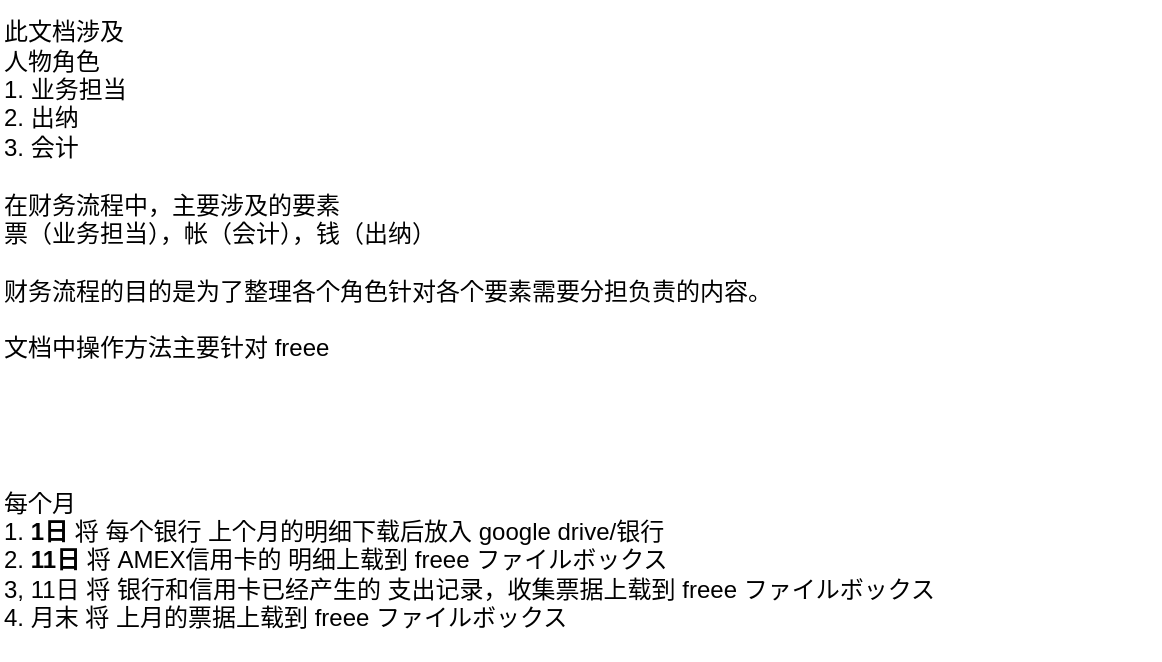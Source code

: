 <mxfile version="16.5.3" type="github" pages="4">
  <diagram id="hP3LC-2rhvLcPAh9pIMI" name="封面">
    <mxGraphModel dx="798" dy="604" grid="1" gridSize="10" guides="1" tooltips="1" connect="1" arrows="1" fold="1" page="1" pageScale="1" pageWidth="827" pageHeight="1169" math="0" shadow="0">
      <root>
        <mxCell id="PdMEse2JsF46Ky_xkHzt-0" />
        <mxCell id="PdMEse2JsF46Ky_xkHzt-1" parent="PdMEse2JsF46Ky_xkHzt-0" />
        <mxCell id="7rGN4jT3LdEOYtj0dIs0-0" value="此文档涉及&lt;br&gt;人物角色&lt;br&gt;1. 业务担当&lt;br&gt;2. 出纳&lt;br&gt;3. 会计&lt;br&gt;&lt;br&gt;在财务流程中，主要涉及的要素&lt;br&gt;票（业务担当），帐（会计），钱（出纳）&lt;br&gt;&lt;br&gt;财务流程的目的是为了整理各个角色针对各个要素需要分担负责的内容。&lt;br&gt;&lt;br&gt;文档中操作方法主要针对 freee" style="text;html=1;strokeColor=none;fillColor=none;align=left;verticalAlign=middle;whiteSpace=wrap;rounded=0;" parent="PdMEse2JsF46Ky_xkHzt-1" vertex="1">
          <mxGeometry x="120" y="170" width="490" height="190" as="geometry" />
        </mxCell>
        <mxCell id="f7Flo-iBX4hWTuaSyyRk-0" value="每个月&lt;br&gt;1. &lt;b&gt;1日&lt;/b&gt; 将 每个银行 上个月的明细下载后放入 google drive/银行&lt;br&gt;2. &lt;b&gt;11日 &lt;/b&gt;将 AMEX信用卡的 明细上载到 freee ファイルボックス&lt;br&gt;3, 11日 将 银行和信用卡已经产生的 支出记录，收集票据上载到 freee ファイルボックス&lt;br&gt;4. 月末 将 上月的票据上载到 freee ファイルボックス" style="text;html=1;strokeColor=none;fillColor=none;align=left;verticalAlign=middle;whiteSpace=wrap;rounded=0;" parent="PdMEse2JsF46Ky_xkHzt-1" vertex="1">
          <mxGeometry x="120" y="400" width="580" height="100" as="geometry" />
        </mxCell>
      </root>
    </mxGraphModel>
  </diagram>
  <diagram name="收款" id="74e2e168-ea6b-b213-b513-2b3c1d86103e">
    <mxGraphModel dx="798" dy="604" grid="1" gridSize="10" guides="1" tooltips="1" connect="1" arrows="1" fold="1" page="1" pageScale="1" pageWidth="1100" pageHeight="850" background="none" math="0" shadow="0">
      <root>
        <mxCell id="0" />
        <mxCell id="1" parent="0" />
        <mxCell id="VJM_Q92yg44bH_gRQ9JA-1" value="业务担当" style="swimlane;" parent="1" vertex="1">
          <mxGeometry x="50" y="110" width="420" height="620" as="geometry" />
        </mxCell>
        <mxCell id="ZBDzv8es6TVhq5sRqvrg-1" value="发行 请求书" style="rounded=1;whiteSpace=wrap;html=1;" parent="VJM_Q92yg44bH_gRQ9JA-1" vertex="1">
          <mxGeometry x="40" y="110" width="120" height="40" as="geometry" />
        </mxCell>
        <mxCell id="ZBDzv8es6TVhq5sRqvrg-3" style="edgeStyle=orthogonalEdgeStyle;rounded=0;orthogonalLoop=1;jettySize=auto;html=1;exitX=0.5;exitY=1;exitDx=0;exitDy=0;entryX=0.5;entryY=0;entryDx=0;entryDy=0;" parent="VJM_Q92yg44bH_gRQ9JA-1" source="ZBDzv8es6TVhq5sRqvrg-2" target="ZBDzv8es6TVhq5sRqvrg-1" edge="1">
          <mxGeometry relative="1" as="geometry" />
        </mxCell>
        <mxCell id="ZBDzv8es6TVhq5sRqvrg-2" value="" style="ellipse;whiteSpace=wrap;html=1;aspect=fixed;" parent="VJM_Q92yg44bH_gRQ9JA-1" vertex="1">
          <mxGeometry x="85" y="40" width="30" height="30" as="geometry" />
        </mxCell>
        <mxCell id="4wHwnUmT3Ndf71GFjB0Y-2" style="edgeStyle=orthogonalEdgeStyle;rounded=0;orthogonalLoop=1;jettySize=auto;html=1;exitX=1;exitY=0.75;exitDx=0;exitDy=0;entryX=0.5;entryY=0;entryDx=0;entryDy=0;dashed=1;" parent="VJM_Q92yg44bH_gRQ9JA-1" source="ZBDzv8es6TVhq5sRqvrg-4" target="ZBDzv8es6TVhq5sRqvrg-5" edge="1">
          <mxGeometry relative="1" as="geometry" />
        </mxCell>
        <mxCell id="ZBDzv8es6TVhq5sRqvrg-4" value="等待 freee 抓取到入金记录" style="shape=document;whiteSpace=wrap;html=1;boundedLbl=1;" parent="VJM_Q92yg44bH_gRQ9JA-1" vertex="1">
          <mxGeometry x="40" y="180" width="120" height="80" as="geometry" />
        </mxCell>
        <mxCell id="4wHwnUmT3Ndf71GFjB0Y-4" style="edgeStyle=orthogonalEdgeStyle;rounded=0;orthogonalLoop=1;jettySize=auto;html=1;exitX=0.5;exitY=1;exitDx=0;exitDy=0;entryX=0.5;entryY=0;entryDx=0;entryDy=0;" parent="VJM_Q92yg44bH_gRQ9JA-1" source="ZBDzv8es6TVhq5sRqvrg-5" target="4wHwnUmT3Ndf71GFjB0Y-3" edge="1">
          <mxGeometry relative="1" as="geometry" />
        </mxCell>
        <mxCell id="ZBDzv8es6TVhq5sRqvrg-5" value="freee抓取到入金记录" style="rounded=1;whiteSpace=wrap;html=1;" parent="VJM_Q92yg44bH_gRQ9JA-1" vertex="1">
          <mxGeometry x="25" y="315" width="150" height="50" as="geometry" />
        </mxCell>
        <mxCell id="4wHwnUmT3Ndf71GFjB0Y-3" value="根据 &lt;b&gt;入金记录&lt;/b&gt; 和 &lt;b&gt;请求书&lt;/b&gt; 生成 &lt;b&gt;取引記録&lt;/b&gt;" style="rounded=1;whiteSpace=wrap;html=1;" parent="VJM_Q92yg44bH_gRQ9JA-1" vertex="1">
          <mxGeometry x="15" y="400" width="170" height="60" as="geometry" />
        </mxCell>
        <mxCell id="4wHwnUmT3Ndf71GFjB0Y-5" value="需要 确认 请求书的&lt;br&gt;1.支付期限&lt;br&gt;2.备考中【由对方支付 手数料】" style="shape=callout;whiteSpace=wrap;html=1;perimeter=calloutPerimeter;position2=0;fillColor=#fff2cc;strokeColor=#d6b656;size=30;position=0.16;align=left;" parent="VJM_Q92yg44bH_gRQ9JA-1" vertex="1">
          <mxGeometry x="160" y="30" width="190" height="90" as="geometry" />
        </mxCell>
        <mxCell id="4wHwnUmT3Ndf71GFjB0Y-6" value="1. 确认 口座信息正确&lt;br&gt;2. 确认 科目 正确&lt;br&gt;3. 确认 备考中计入详细的项目，花费用途类信息" style="shape=callout;whiteSpace=wrap;html=1;perimeter=calloutPerimeter;size=40;position=0.08;position2=0;fillColor=#fff2cc;strokeColor=#d6b656;align=left;" parent="VJM_Q92yg44bH_gRQ9JA-1" vertex="1">
          <mxGeometry x="190" y="320" width="230" height="110" as="geometry" />
        </mxCell>
        <mxCell id="VJM_Q92yg44bH_gRQ9JA-2" value="出纳" style="swimlane;" parent="1" vertex="1">
          <mxGeometry x="470" y="110" width="200" height="620" as="geometry" />
        </mxCell>
        <mxCell id="VJM_Q92yg44bH_gRQ9JA-5" value="会计" style="swimlane;" parent="1" vertex="1">
          <mxGeometry x="670" y="110" width="280" height="620" as="geometry" />
        </mxCell>
        <mxCell id="4wHwnUmT3Ndf71GFjB0Y-8" value="确认后 打 确认tag" style="rounded=1;whiteSpace=wrap;html=1;" parent="VJM_Q92yg44bH_gRQ9JA-5" vertex="1">
          <mxGeometry x="50" y="520" width="170" height="60" as="geometry" />
        </mxCell>
        <mxCell id="4wHwnUmT3Ndf71GFjB0Y-9" style="edgeStyle=orthogonalEdgeStyle;rounded=0;orthogonalLoop=1;jettySize=auto;html=1;exitX=0.5;exitY=1;exitDx=0;exitDy=0;entryX=0.5;entryY=0;entryDx=0;entryDy=0;" parent="1" source="4wHwnUmT3Ndf71GFjB0Y-3" target="4wHwnUmT3Ndf71GFjB0Y-8" edge="1">
          <mxGeometry relative="1" as="geometry" />
        </mxCell>
      </root>
    </mxGraphModel>
  </diagram>
  <diagram id="cE1Wlm5ofdMPgio7Bnxj" name="付款-请求书">
    <mxGraphModel dx="798" dy="604" grid="1" gridSize="10" guides="1" tooltips="1" connect="1" arrows="1" fold="1" page="1" pageScale="1" pageWidth="827" pageHeight="1169" math="0" shadow="0">
      <root>
        <mxCell id="lhXzS-GeDIaGtKJ_q96J-0" />
        <mxCell id="lhXzS-GeDIaGtKJ_q96J-1" parent="lhXzS-GeDIaGtKJ_q96J-0" />
        <mxCell id="scV5NQsn65mwujqe_w0i-0" value="业务担当" style="swimlane;" parent="lhXzS-GeDIaGtKJ_q96J-1" vertex="1">
          <mxGeometry x="60" y="110" width="350" height="440" as="geometry" />
        </mxCell>
        <mxCell id="f_RGRdm7YDmim6mDSlt3-6" style="edgeStyle=orthogonalEdgeStyle;rounded=0;orthogonalLoop=1;jettySize=auto;html=1;exitX=0.5;exitY=1;exitDx=0;exitDy=0;entryX=0.5;entryY=0;entryDx=0;entryDy=0;" parent="scV5NQsn65mwujqe_w0i-0" source="f_RGRdm7YDmim6mDSlt3-0" target="f_RGRdm7YDmim6mDSlt3-1" edge="1">
          <mxGeometry relative="1" as="geometry" />
        </mxCell>
        <mxCell id="f_RGRdm7YDmim6mDSlt3-0" value="收到请求书" style="rounded=1;whiteSpace=wrap;html=1;" parent="scV5NQsn65mwujqe_w0i-0" vertex="1">
          <mxGeometry x="40" y="50" width="120" height="40" as="geometry" />
        </mxCell>
        <mxCell id="f_RGRdm7YDmim6mDSlt3-7" style="edgeStyle=orthogonalEdgeStyle;rounded=0;orthogonalLoop=1;jettySize=auto;html=1;exitX=0.5;exitY=1;exitDx=0;exitDy=0;entryX=0.5;entryY=0;entryDx=0;entryDy=0;" parent="scV5NQsn65mwujqe_w0i-0" source="f_RGRdm7YDmim6mDSlt3-1" target="f_RGRdm7YDmim6mDSlt3-4" edge="1">
          <mxGeometry relative="1" as="geometry" />
        </mxCell>
        <mxCell id="f_RGRdm7YDmim6mDSlt3-1" value="上传至 &lt;b&gt;freee ファイルボックス&lt;/b&gt;" style="rounded=1;whiteSpace=wrap;html=1;" parent="scV5NQsn65mwujqe_w0i-0" vertex="1">
          <mxGeometry x="40" y="130" width="120" height="50" as="geometry" />
        </mxCell>
        <mxCell id="f_RGRdm7YDmim6mDSlt3-4" value="在 &lt;b&gt;ファイルボックス → コメント&lt;/b&gt; 中发送通知" style="rounded=1;whiteSpace=wrap;html=1;" parent="scV5NQsn65mwujqe_w0i-0" vertex="1">
          <mxGeometry x="30" y="210" width="140" height="60" as="geometry" />
        </mxCell>
        <mxCell id="TIFyWsb9pRrh5VltVeZ2-4" value="コメント&amp;nbsp;中需要包括&lt;br&gt;1. 支付期限&lt;br&gt;2. 支付内容解释，项目信息" style="shape=callout;whiteSpace=wrap;html=1;perimeter=calloutPerimeter;size=30;position=0.08;position2=0;align=left;fillColor=#fff2cc;strokeColor=#d6b656;" parent="scV5NQsn65mwujqe_w0i-0" vertex="1">
          <mxGeometry x="180" y="160" width="160" height="90" as="geometry" />
        </mxCell>
        <mxCell id="scV5NQsn65mwujqe_w0i-1" value="出纳" style="swimlane;" parent="lhXzS-GeDIaGtKJ_q96J-1" vertex="1">
          <mxGeometry x="410" y="110" width="200" height="440" as="geometry" />
        </mxCell>
        <mxCell id="f_RGRdm7YDmim6mDSlt3-3" value="根据　&lt;b&gt;ファイルボックス&lt;/b&gt; 和 &lt;b&gt;出金记录&lt;/b&gt; 生成 &lt;b&gt;取引記録&lt;/b&gt;" style="rounded=1;whiteSpace=wrap;html=1;" parent="scV5NQsn65mwujqe_w0i-1" vertex="1">
          <mxGeometry x="15" y="250" width="170" height="60" as="geometry" />
        </mxCell>
        <mxCell id="TIFyWsb9pRrh5VltVeZ2-1" style="edgeStyle=orthogonalEdgeStyle;rounded=0;orthogonalLoop=1;jettySize=auto;html=1;exitX=0.5;exitY=1;exitDx=0;exitDy=0;entryX=0.5;entryY=0;entryDx=0;entryDy=0;dashed=1;" parent="scV5NQsn65mwujqe_w0i-1" source="f_RGRdm7YDmim6mDSlt3-5" target="f_RGRdm7YDmim6mDSlt3-2" edge="1">
          <mxGeometry relative="1" as="geometry" />
        </mxCell>
        <mxCell id="f_RGRdm7YDmim6mDSlt3-5" value="收到 付款通知" style="rounded=1;whiteSpace=wrap;html=1;" parent="scV5NQsn65mwujqe_w0i-1" vertex="1">
          <mxGeometry x="40" y="70" width="120" height="40" as="geometry" />
        </mxCell>
        <mxCell id="TIFyWsb9pRrh5VltVeZ2-2" style="edgeStyle=orthogonalEdgeStyle;rounded=0;orthogonalLoop=1;jettySize=auto;html=1;exitX=0.5;exitY=1;exitDx=0;exitDy=0;entryX=0.5;entryY=0;entryDx=0;entryDy=0;dashed=1;" parent="scV5NQsn65mwujqe_w0i-1" source="f_RGRdm7YDmim6mDSlt3-2" target="f_RGRdm7YDmim6mDSlt3-3" edge="1">
          <mxGeometry relative="1" as="geometry" />
        </mxCell>
        <mxCell id="f_RGRdm7YDmim6mDSlt3-2" value="网银执行付款" style="rounded=1;whiteSpace=wrap;html=1;" parent="scV5NQsn65mwujqe_w0i-1" vertex="1">
          <mxGeometry x="40" y="160" width="120" height="40" as="geometry" />
        </mxCell>
        <mxCell id="scV5NQsn65mwujqe_w0i-2" value="会计" style="swimlane;" parent="lhXzS-GeDIaGtKJ_q96J-1" vertex="1">
          <mxGeometry x="610" y="110" width="200" height="440" as="geometry" />
        </mxCell>
        <mxCell id="FObcxtqkjX_joYUubTzN-0" value="确认后 打 确认tag" style="rounded=1;whiteSpace=wrap;html=1;" parent="scV5NQsn65mwujqe_w0i-2" vertex="1">
          <mxGeometry x="15" y="370" width="170" height="60" as="geometry" />
        </mxCell>
        <mxCell id="zfqEK8mXETFwj2HwNNKU-0" style="edgeStyle=orthogonalEdgeStyle;rounded=0;orthogonalLoop=1;jettySize=auto;html=1;exitX=0.5;exitY=1;exitDx=0;exitDy=0;entryX=0.5;entryY=0;entryDx=0;entryDy=0;dashed=1;" parent="lhXzS-GeDIaGtKJ_q96J-1" source="f_RGRdm7YDmim6mDSlt3-4" target="f_RGRdm7YDmim6mDSlt3-5" edge="1">
          <mxGeometry relative="1" as="geometry" />
        </mxCell>
        <mxCell id="FObcxtqkjX_joYUubTzN-1" style="edgeStyle=orthogonalEdgeStyle;rounded=0;orthogonalLoop=1;jettySize=auto;html=1;exitX=0.5;exitY=1;exitDx=0;exitDy=0;entryX=0.5;entryY=0;entryDx=0;entryDy=0;dashed=1;" parent="lhXzS-GeDIaGtKJ_q96J-1" source="f_RGRdm7YDmim6mDSlt3-3" target="FObcxtqkjX_joYUubTzN-0" edge="1">
          <mxGeometry relative="1" as="geometry" />
        </mxCell>
      </root>
    </mxGraphModel>
  </diagram>
  <diagram id="-wVmNRxXz1zxM62I7D7n" name="付款-公司信用卡">
    <mxGraphModel dx="760" dy="604" grid="1" gridSize="10" guides="1" tooltips="1" connect="1" arrows="1" fold="1" page="1" pageScale="1" pageWidth="827" pageHeight="1169" math="0" shadow="0">
      <root>
        <mxCell id="PMSKEqaPQ_SmTEYjm-Jw-0" />
        <mxCell id="PMSKEqaPQ_SmTEYjm-Jw-1" parent="PMSKEqaPQ_SmTEYjm-Jw-0" />
        <mxCell id="AxMvmheuBIAll3w_Sc74-0" value="业务担当" style="swimlane;" parent="PMSKEqaPQ_SmTEYjm-Jw-1" vertex="1">
          <mxGeometry x="40" y="40" width="290" height="580" as="geometry" />
        </mxCell>
        <mxCell id="1JOc8JL39mY7HAKZ5VcR-2" style="edgeStyle=orthogonalEdgeStyle;rounded=0;orthogonalLoop=1;jettySize=auto;html=1;exitX=0.5;exitY=1;exitDx=0;exitDy=0;entryX=0.5;entryY=0;entryDx=0;entryDy=0;" parent="AxMvmheuBIAll3w_Sc74-0" source="1JOc8JL39mY7HAKZ5VcR-0" target="1JOc8JL39mY7HAKZ5VcR-1" edge="1">
          <mxGeometry relative="1" as="geometry" />
        </mxCell>
        <mxCell id="1JOc8JL39mY7HAKZ5VcR-0" value="&lt;b&gt;每月10日&lt;/b&gt;&lt;br&gt;JL 将&lt;b&gt; AMEX 的上月明细&lt;/b&gt;放入 freee &lt;b&gt;ファイルボックス&lt;/b&gt;" style="rounded=1;whiteSpace=wrap;html=1;" parent="AxMvmheuBIAll3w_Sc74-0" vertex="1">
          <mxGeometry x="55" y="150" width="180" height="70" as="geometry" />
        </mxCell>
        <mxCell id="1KNji7uyLkgqxiRG-Iq0-1" style="edgeStyle=orthogonalEdgeStyle;rounded=0;orthogonalLoop=1;jettySize=auto;html=1;exitX=0.5;exitY=1;exitDx=0;exitDy=0;entryX=0.5;entryY=0;entryDx=0;entryDy=0;" edge="1" parent="AxMvmheuBIAll3w_Sc74-0" source="1JOc8JL39mY7HAKZ5VcR-1" target="1KNji7uyLkgqxiRG-Iq0-0">
          <mxGeometry relative="1" as="geometry" />
        </mxCell>
        <mxCell id="1JOc8JL39mY7HAKZ5VcR-1" value="&lt;b&gt;所有使用卡片的人&lt;/b&gt;，将 AMEX 明细中&lt;b&gt;涉及款项的领收书&lt;/b&gt; 放入 freee &lt;b&gt;ファイルボックス&lt;/b&gt;" style="rounded=1;whiteSpace=wrap;html=1;" parent="AxMvmheuBIAll3w_Sc74-0" vertex="1">
          <mxGeometry x="20" y="250" width="250" height="60" as="geometry" />
        </mxCell>
        <mxCell id="lE-MANJ5OZcKSo0z8f2d-1" style="edgeStyle=orthogonalEdgeStyle;rounded=0;orthogonalLoop=1;jettySize=auto;html=1;exitX=0.5;exitY=1;exitDx=0;exitDy=0;entryX=0.5;entryY=0;entryDx=0;entryDy=0;" edge="1" parent="AxMvmheuBIAll3w_Sc74-0" source="lE-MANJ5OZcKSo0z8f2d-0" target="1JOc8JL39mY7HAKZ5VcR-0">
          <mxGeometry relative="1" as="geometry" />
        </mxCell>
        <mxCell id="lE-MANJ5OZcKSo0z8f2d-0" value="&lt;b&gt;每月 10日&lt;/b&gt;&lt;br&gt;QZY 将 &lt;b&gt;Amazon 的领收书&lt;/b&gt;统一放到 &lt;b&gt;freee フィルボックス&lt;br&gt;&lt;/b&gt;（领收书 抓取范围为 上上月23日 ～ 上月22日，即AMEX扣款结算周期）" style="rounded=1;whiteSpace=wrap;html=1;" vertex="1" parent="AxMvmheuBIAll3w_Sc74-0">
          <mxGeometry x="10" y="40" width="270" height="80" as="geometry" />
        </mxCell>
        <mxCell id="1KNji7uyLkgqxiRG-Iq0-0" value="参照 AMEX 明细，&lt;br&gt;将其中涉及到的扣款款项，登录为 &lt;b&gt;取引記録&lt;/b&gt;" style="rounded=1;whiteSpace=wrap;html=1;" vertex="1" parent="AxMvmheuBIAll3w_Sc74-0">
          <mxGeometry x="20" y="350" width="250" height="60" as="geometry" />
        </mxCell>
        <mxCell id="AxMvmheuBIAll3w_Sc74-1" value="出纳" style="swimlane;" parent="PMSKEqaPQ_SmTEYjm-Jw-1" vertex="1">
          <mxGeometry x="330" y="40" width="300" height="580" as="geometry" />
        </mxCell>
        <mxCell id="AxMvmheuBIAll3w_Sc74-2" value="会计" style="swimlane;" parent="PMSKEqaPQ_SmTEYjm-Jw-1" vertex="1">
          <mxGeometry x="630" y="40" width="320" height="580" as="geometry" />
        </mxCell>
        <mxCell id="1KNji7uyLkgqxiRG-Iq0-2" value="目前的调研结果&lt;br&gt;&lt;br&gt;1. Amazon API 的结果最大的意义在于出局票据证据，但是freee 的 Amazon API 无法得到 领收书，无法作为 法定保存义务的文件。因此意义不大。&lt;br&gt;&lt;br&gt;2. Amazon Business 有 一次性下载指定区间内所有 领收书功能，因此 之前出现的一张一张开 领收书的问题也不存在了。&lt;br&gt;&lt;br&gt;3. 和 个人垫付不同，公司信用卡在记账时 钱的记录已经生成 （个人垫付时为，钱票帐一起生成）&lt;br&gt;&amp;nbsp; &amp;nbsp; 因此信用卡记账的主要工作在 讲已有的钱的记录 和 票联系在一起生成帐。&lt;br&gt;&lt;br&gt;4. 目前考虑有两种做法&lt;br&gt;&amp;nbsp; &amp;nbsp; 1. 电子文件处理方法&lt;br&gt;&amp;nbsp; &amp;nbsp; &amp;nbsp; &amp;nbsp; 在 相应的信用卡账户中，直接针对每条明细生成 取引、并且在生成取引的时候直接将 文件 附上。&lt;br&gt;&amp;nbsp; &amp;nbsp; &amp;nbsp; &amp;nbsp; 这种方法比较适合 原本就是电子pdf 的领收书，可以通过预览文件 根据价格和品类直接记账&lt;br&gt;&amp;nbsp; &amp;nbsp; &lt;br&gt;&amp;nbsp; &amp;nbsp; 2. 通过 手机 将 纸质票据拍摄入 ファイルボックス&lt;br&gt;&amp;nbsp; &amp;nbsp; &amp;nbsp; &amp;nbsp; 然后 直接在 AMEX 的未登录明细中，将所有的本期内需要登录的项目直接做好 取引&lt;br&gt;&amp;nbsp; &amp;nbsp; &amp;nbsp; &amp;nbsp; 然后 在 アフィルボックス 中 【既存の取引に添付】将文件直接附在 相应的 取引中" style="text;html=1;strokeColor=none;fillColor=none;align=left;verticalAlign=middle;whiteSpace=wrap;rounded=0;" vertex="1" parent="PMSKEqaPQ_SmTEYjm-Jw-1">
          <mxGeometry x="40" y="640" width="570" height="320" as="geometry" />
        </mxCell>
      </root>
    </mxGraphModel>
  </diagram>
</mxfile>
